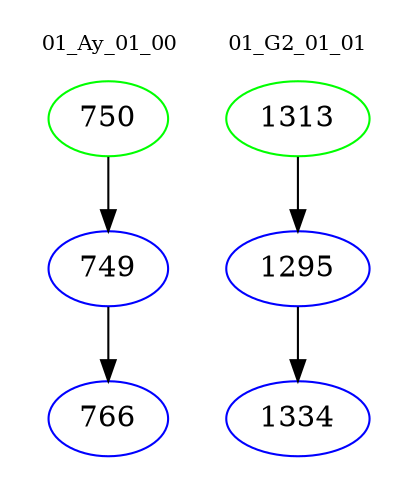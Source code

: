 digraph{
subgraph cluster_0 {
color = white
label = "01_Ay_01_00";
fontsize=10;
T0_750 [label="750", color="green"]
T0_750 -> T0_749 [color="black"]
T0_749 [label="749", color="blue"]
T0_749 -> T0_766 [color="black"]
T0_766 [label="766", color="blue"]
}
subgraph cluster_1 {
color = white
label = "01_G2_01_01";
fontsize=10;
T1_1313 [label="1313", color="green"]
T1_1313 -> T1_1295 [color="black"]
T1_1295 [label="1295", color="blue"]
T1_1295 -> T1_1334 [color="black"]
T1_1334 [label="1334", color="blue"]
}
}
